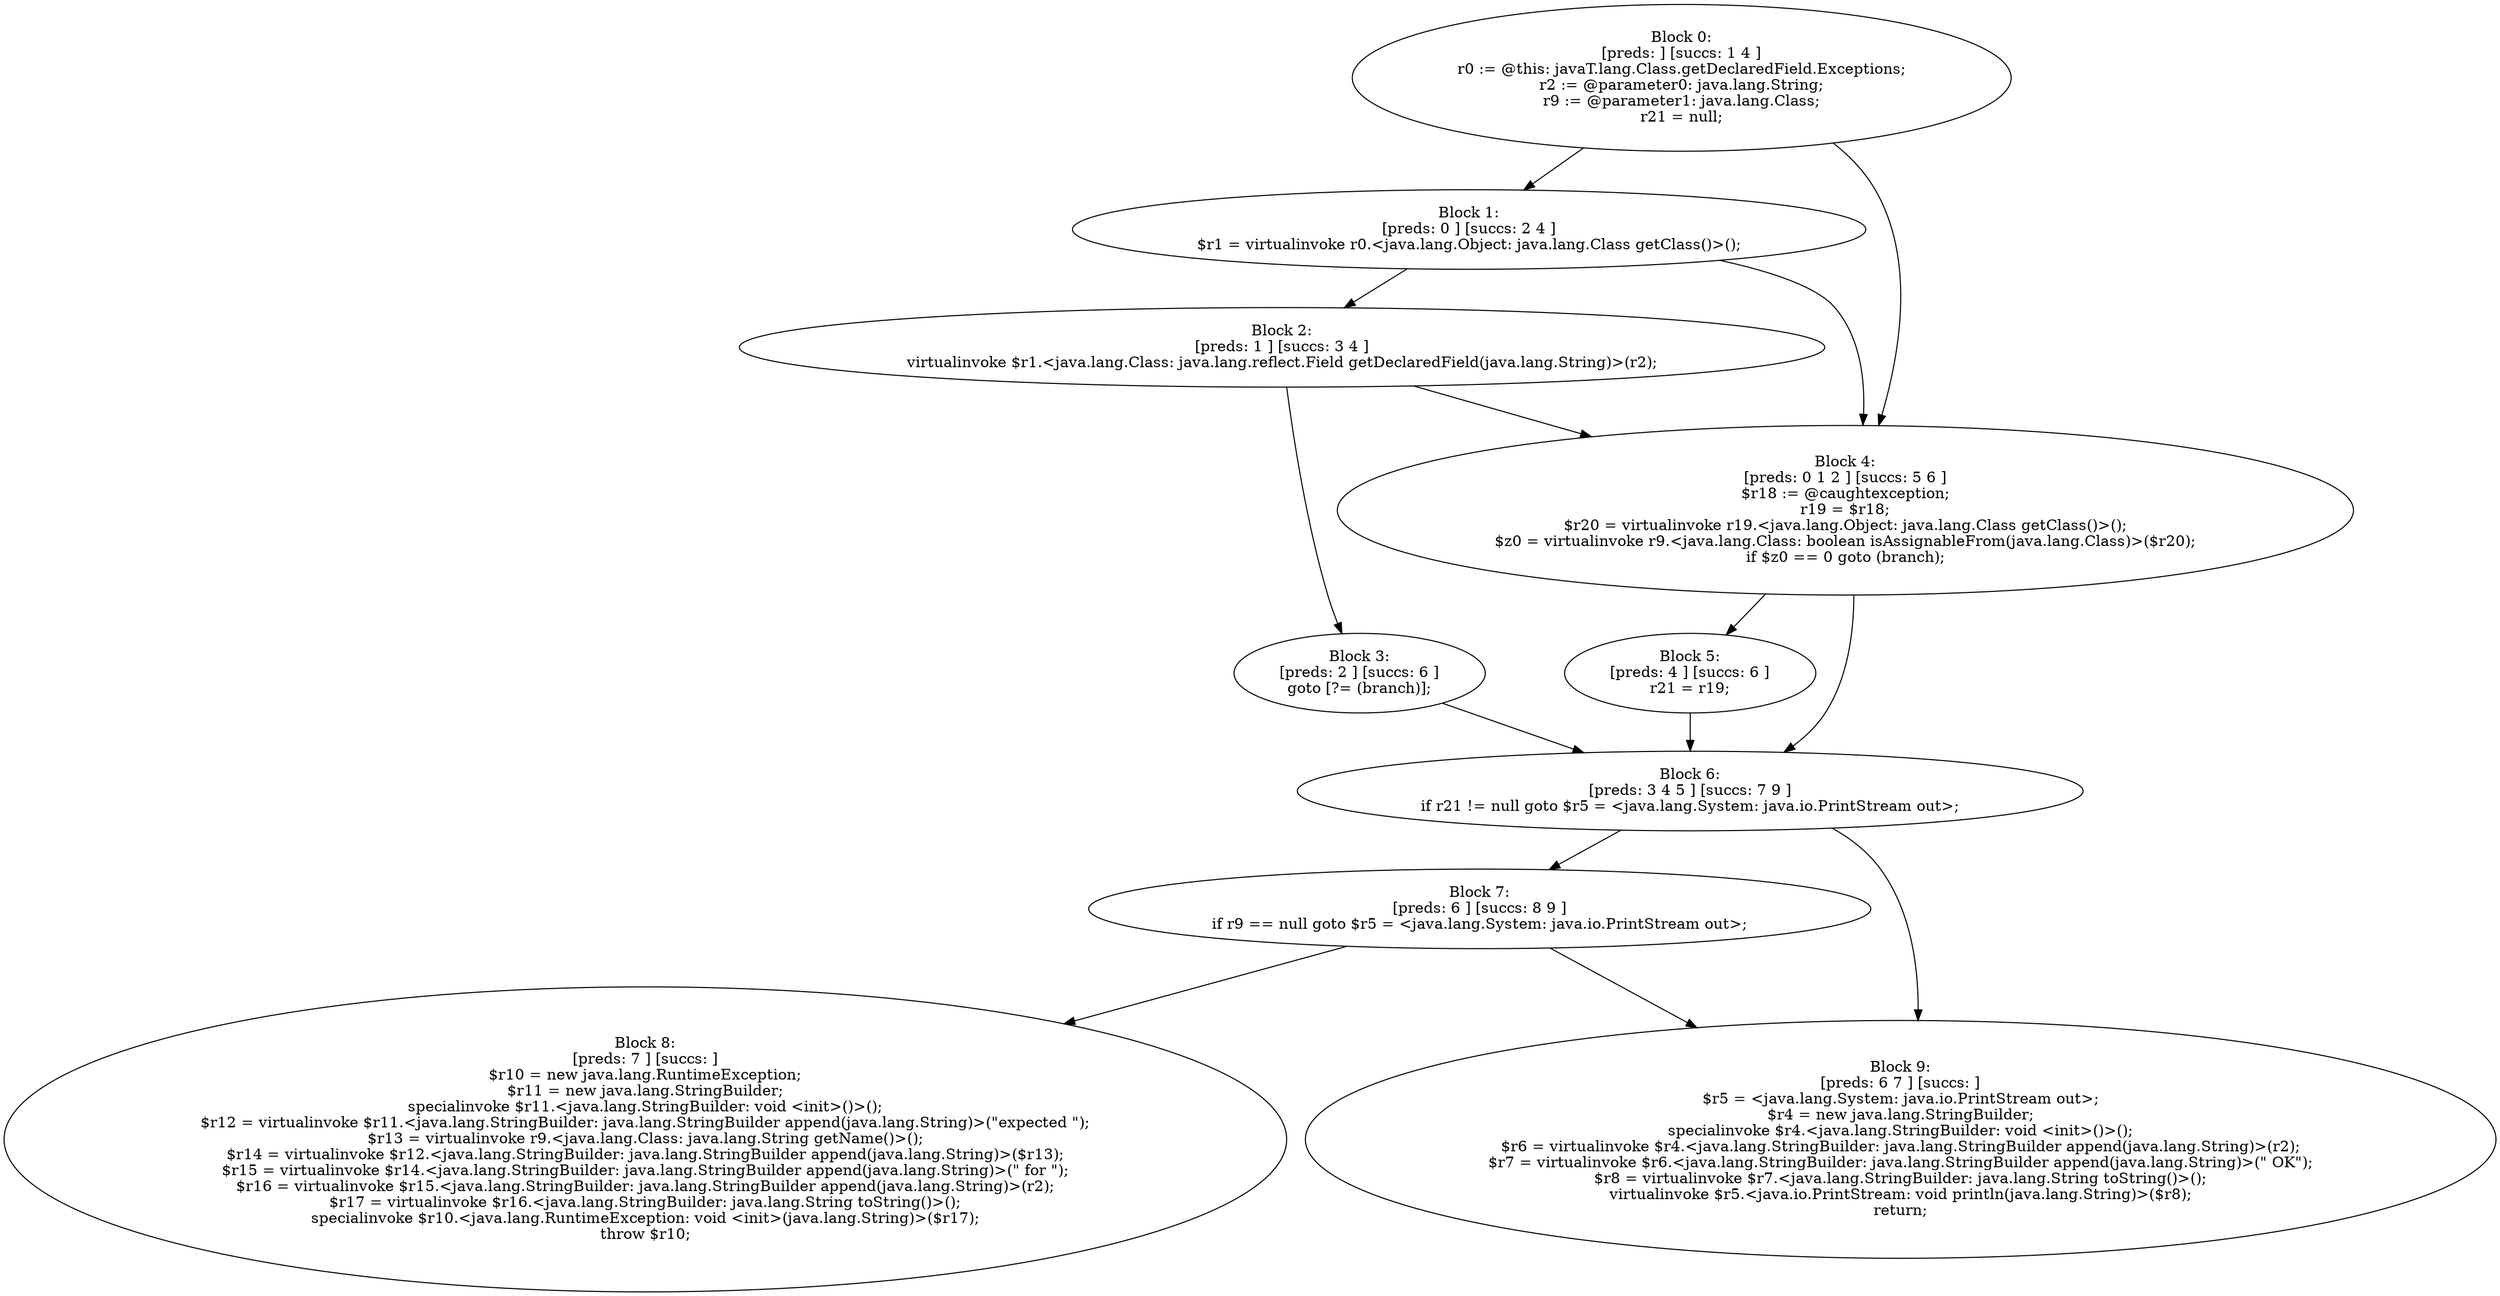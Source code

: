 digraph "unitGraph" {
    "Block 0:
[preds: ] [succs: 1 4 ]
r0 := @this: javaT.lang.Class.getDeclaredField.Exceptions;
r2 := @parameter0: java.lang.String;
r9 := @parameter1: java.lang.Class;
r21 = null;
"
    "Block 1:
[preds: 0 ] [succs: 2 4 ]
$r1 = virtualinvoke r0.<java.lang.Object: java.lang.Class getClass()>();
"
    "Block 2:
[preds: 1 ] [succs: 3 4 ]
virtualinvoke $r1.<java.lang.Class: java.lang.reflect.Field getDeclaredField(java.lang.String)>(r2);
"
    "Block 3:
[preds: 2 ] [succs: 6 ]
goto [?= (branch)];
"
    "Block 4:
[preds: 0 1 2 ] [succs: 5 6 ]
$r18 := @caughtexception;
r19 = $r18;
$r20 = virtualinvoke r19.<java.lang.Object: java.lang.Class getClass()>();
$z0 = virtualinvoke r9.<java.lang.Class: boolean isAssignableFrom(java.lang.Class)>($r20);
if $z0 == 0 goto (branch);
"
    "Block 5:
[preds: 4 ] [succs: 6 ]
r21 = r19;
"
    "Block 6:
[preds: 3 4 5 ] [succs: 7 9 ]
if r21 != null goto $r5 = <java.lang.System: java.io.PrintStream out>;
"
    "Block 7:
[preds: 6 ] [succs: 8 9 ]
if r9 == null goto $r5 = <java.lang.System: java.io.PrintStream out>;
"
    "Block 8:
[preds: 7 ] [succs: ]
$r10 = new java.lang.RuntimeException;
$r11 = new java.lang.StringBuilder;
specialinvoke $r11.<java.lang.StringBuilder: void <init>()>();
$r12 = virtualinvoke $r11.<java.lang.StringBuilder: java.lang.StringBuilder append(java.lang.String)>(\"expected \");
$r13 = virtualinvoke r9.<java.lang.Class: java.lang.String getName()>();
$r14 = virtualinvoke $r12.<java.lang.StringBuilder: java.lang.StringBuilder append(java.lang.String)>($r13);
$r15 = virtualinvoke $r14.<java.lang.StringBuilder: java.lang.StringBuilder append(java.lang.String)>(\" for \");
$r16 = virtualinvoke $r15.<java.lang.StringBuilder: java.lang.StringBuilder append(java.lang.String)>(r2);
$r17 = virtualinvoke $r16.<java.lang.StringBuilder: java.lang.String toString()>();
specialinvoke $r10.<java.lang.RuntimeException: void <init>(java.lang.String)>($r17);
throw $r10;
"
    "Block 9:
[preds: 6 7 ] [succs: ]
$r5 = <java.lang.System: java.io.PrintStream out>;
$r4 = new java.lang.StringBuilder;
specialinvoke $r4.<java.lang.StringBuilder: void <init>()>();
$r6 = virtualinvoke $r4.<java.lang.StringBuilder: java.lang.StringBuilder append(java.lang.String)>(r2);
$r7 = virtualinvoke $r6.<java.lang.StringBuilder: java.lang.StringBuilder append(java.lang.String)>(\" OK\");
$r8 = virtualinvoke $r7.<java.lang.StringBuilder: java.lang.String toString()>();
virtualinvoke $r5.<java.io.PrintStream: void println(java.lang.String)>($r8);
return;
"
    "Block 0:
[preds: ] [succs: 1 4 ]
r0 := @this: javaT.lang.Class.getDeclaredField.Exceptions;
r2 := @parameter0: java.lang.String;
r9 := @parameter1: java.lang.Class;
r21 = null;
"->"Block 1:
[preds: 0 ] [succs: 2 4 ]
$r1 = virtualinvoke r0.<java.lang.Object: java.lang.Class getClass()>();
";
    "Block 0:
[preds: ] [succs: 1 4 ]
r0 := @this: javaT.lang.Class.getDeclaredField.Exceptions;
r2 := @parameter0: java.lang.String;
r9 := @parameter1: java.lang.Class;
r21 = null;
"->"Block 4:
[preds: 0 1 2 ] [succs: 5 6 ]
$r18 := @caughtexception;
r19 = $r18;
$r20 = virtualinvoke r19.<java.lang.Object: java.lang.Class getClass()>();
$z0 = virtualinvoke r9.<java.lang.Class: boolean isAssignableFrom(java.lang.Class)>($r20);
if $z0 == 0 goto (branch);
";
    "Block 1:
[preds: 0 ] [succs: 2 4 ]
$r1 = virtualinvoke r0.<java.lang.Object: java.lang.Class getClass()>();
"->"Block 2:
[preds: 1 ] [succs: 3 4 ]
virtualinvoke $r1.<java.lang.Class: java.lang.reflect.Field getDeclaredField(java.lang.String)>(r2);
";
    "Block 1:
[preds: 0 ] [succs: 2 4 ]
$r1 = virtualinvoke r0.<java.lang.Object: java.lang.Class getClass()>();
"->"Block 4:
[preds: 0 1 2 ] [succs: 5 6 ]
$r18 := @caughtexception;
r19 = $r18;
$r20 = virtualinvoke r19.<java.lang.Object: java.lang.Class getClass()>();
$z0 = virtualinvoke r9.<java.lang.Class: boolean isAssignableFrom(java.lang.Class)>($r20);
if $z0 == 0 goto (branch);
";
    "Block 2:
[preds: 1 ] [succs: 3 4 ]
virtualinvoke $r1.<java.lang.Class: java.lang.reflect.Field getDeclaredField(java.lang.String)>(r2);
"->"Block 3:
[preds: 2 ] [succs: 6 ]
goto [?= (branch)];
";
    "Block 2:
[preds: 1 ] [succs: 3 4 ]
virtualinvoke $r1.<java.lang.Class: java.lang.reflect.Field getDeclaredField(java.lang.String)>(r2);
"->"Block 4:
[preds: 0 1 2 ] [succs: 5 6 ]
$r18 := @caughtexception;
r19 = $r18;
$r20 = virtualinvoke r19.<java.lang.Object: java.lang.Class getClass()>();
$z0 = virtualinvoke r9.<java.lang.Class: boolean isAssignableFrom(java.lang.Class)>($r20);
if $z0 == 0 goto (branch);
";
    "Block 3:
[preds: 2 ] [succs: 6 ]
goto [?= (branch)];
"->"Block 6:
[preds: 3 4 5 ] [succs: 7 9 ]
if r21 != null goto $r5 = <java.lang.System: java.io.PrintStream out>;
";
    "Block 4:
[preds: 0 1 2 ] [succs: 5 6 ]
$r18 := @caughtexception;
r19 = $r18;
$r20 = virtualinvoke r19.<java.lang.Object: java.lang.Class getClass()>();
$z0 = virtualinvoke r9.<java.lang.Class: boolean isAssignableFrom(java.lang.Class)>($r20);
if $z0 == 0 goto (branch);
"->"Block 5:
[preds: 4 ] [succs: 6 ]
r21 = r19;
";
    "Block 4:
[preds: 0 1 2 ] [succs: 5 6 ]
$r18 := @caughtexception;
r19 = $r18;
$r20 = virtualinvoke r19.<java.lang.Object: java.lang.Class getClass()>();
$z0 = virtualinvoke r9.<java.lang.Class: boolean isAssignableFrom(java.lang.Class)>($r20);
if $z0 == 0 goto (branch);
"->"Block 6:
[preds: 3 4 5 ] [succs: 7 9 ]
if r21 != null goto $r5 = <java.lang.System: java.io.PrintStream out>;
";
    "Block 5:
[preds: 4 ] [succs: 6 ]
r21 = r19;
"->"Block 6:
[preds: 3 4 5 ] [succs: 7 9 ]
if r21 != null goto $r5 = <java.lang.System: java.io.PrintStream out>;
";
    "Block 6:
[preds: 3 4 5 ] [succs: 7 9 ]
if r21 != null goto $r5 = <java.lang.System: java.io.PrintStream out>;
"->"Block 7:
[preds: 6 ] [succs: 8 9 ]
if r9 == null goto $r5 = <java.lang.System: java.io.PrintStream out>;
";
    "Block 6:
[preds: 3 4 5 ] [succs: 7 9 ]
if r21 != null goto $r5 = <java.lang.System: java.io.PrintStream out>;
"->"Block 9:
[preds: 6 7 ] [succs: ]
$r5 = <java.lang.System: java.io.PrintStream out>;
$r4 = new java.lang.StringBuilder;
specialinvoke $r4.<java.lang.StringBuilder: void <init>()>();
$r6 = virtualinvoke $r4.<java.lang.StringBuilder: java.lang.StringBuilder append(java.lang.String)>(r2);
$r7 = virtualinvoke $r6.<java.lang.StringBuilder: java.lang.StringBuilder append(java.lang.String)>(\" OK\");
$r8 = virtualinvoke $r7.<java.lang.StringBuilder: java.lang.String toString()>();
virtualinvoke $r5.<java.io.PrintStream: void println(java.lang.String)>($r8);
return;
";
    "Block 7:
[preds: 6 ] [succs: 8 9 ]
if r9 == null goto $r5 = <java.lang.System: java.io.PrintStream out>;
"->"Block 8:
[preds: 7 ] [succs: ]
$r10 = new java.lang.RuntimeException;
$r11 = new java.lang.StringBuilder;
specialinvoke $r11.<java.lang.StringBuilder: void <init>()>();
$r12 = virtualinvoke $r11.<java.lang.StringBuilder: java.lang.StringBuilder append(java.lang.String)>(\"expected \");
$r13 = virtualinvoke r9.<java.lang.Class: java.lang.String getName()>();
$r14 = virtualinvoke $r12.<java.lang.StringBuilder: java.lang.StringBuilder append(java.lang.String)>($r13);
$r15 = virtualinvoke $r14.<java.lang.StringBuilder: java.lang.StringBuilder append(java.lang.String)>(\" for \");
$r16 = virtualinvoke $r15.<java.lang.StringBuilder: java.lang.StringBuilder append(java.lang.String)>(r2);
$r17 = virtualinvoke $r16.<java.lang.StringBuilder: java.lang.String toString()>();
specialinvoke $r10.<java.lang.RuntimeException: void <init>(java.lang.String)>($r17);
throw $r10;
";
    "Block 7:
[preds: 6 ] [succs: 8 9 ]
if r9 == null goto $r5 = <java.lang.System: java.io.PrintStream out>;
"->"Block 9:
[preds: 6 7 ] [succs: ]
$r5 = <java.lang.System: java.io.PrintStream out>;
$r4 = new java.lang.StringBuilder;
specialinvoke $r4.<java.lang.StringBuilder: void <init>()>();
$r6 = virtualinvoke $r4.<java.lang.StringBuilder: java.lang.StringBuilder append(java.lang.String)>(r2);
$r7 = virtualinvoke $r6.<java.lang.StringBuilder: java.lang.StringBuilder append(java.lang.String)>(\" OK\");
$r8 = virtualinvoke $r7.<java.lang.StringBuilder: java.lang.String toString()>();
virtualinvoke $r5.<java.io.PrintStream: void println(java.lang.String)>($r8);
return;
";
}
